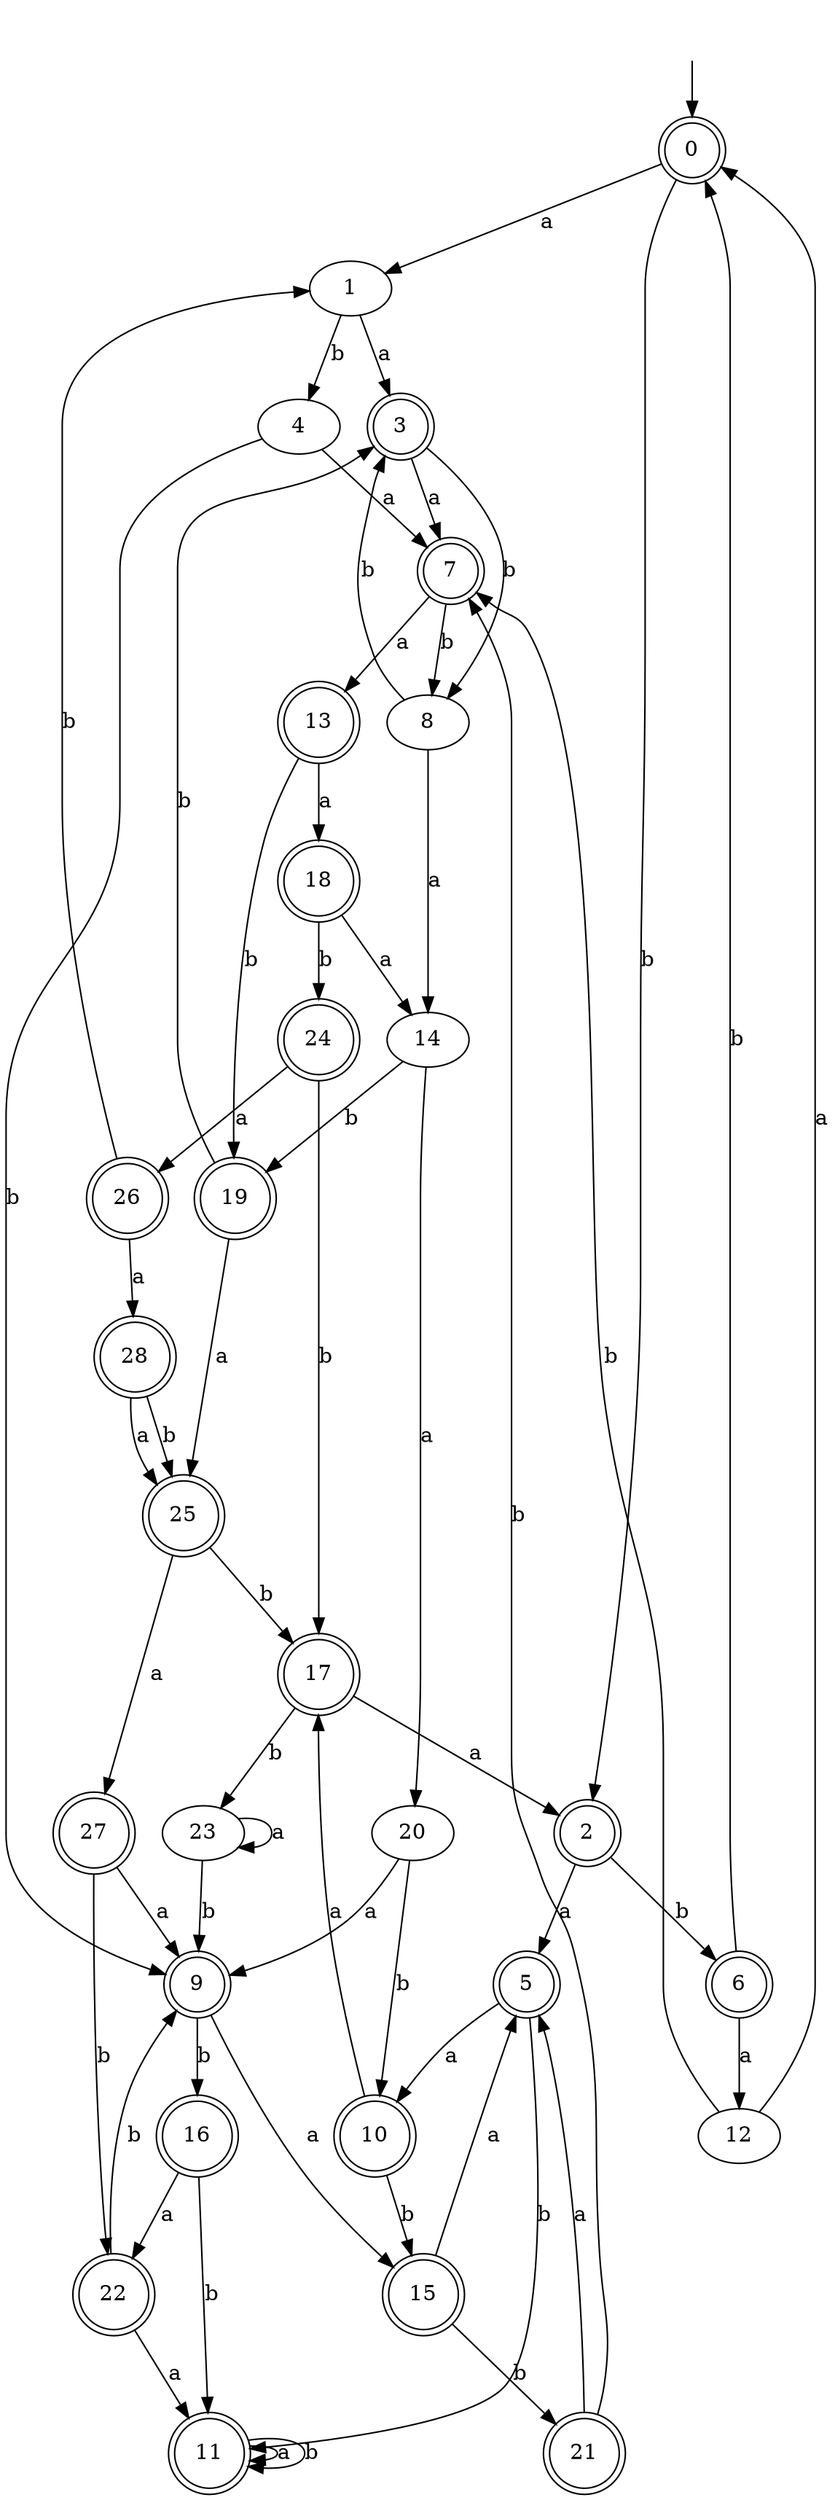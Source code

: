 digraph RandomDFA {
  __start0 [label="", shape=none];
  __start0 -> 0 [label=""];
  0 [shape=circle] [shape=doublecircle]
  0 -> 1 [label="a"]
  0 -> 2 [label="b"]
  1
  1 -> 3 [label="a"]
  1 -> 4 [label="b"]
  2 [shape=doublecircle]
  2 -> 5 [label="a"]
  2 -> 6 [label="b"]
  3 [shape=doublecircle]
  3 -> 7 [label="a"]
  3 -> 8 [label="b"]
  4
  4 -> 7 [label="a"]
  4 -> 9 [label="b"]
  5 [shape=doublecircle]
  5 -> 10 [label="a"]
  5 -> 11 [label="b"]
  6 [shape=doublecircle]
  6 -> 12 [label="a"]
  6 -> 0 [label="b"]
  7 [shape=doublecircle]
  7 -> 13 [label="a"]
  7 -> 8 [label="b"]
  8
  8 -> 14 [label="a"]
  8 -> 3 [label="b"]
  9 [shape=doublecircle]
  9 -> 15 [label="a"]
  9 -> 16 [label="b"]
  10 [shape=doublecircle]
  10 -> 17 [label="a"]
  10 -> 15 [label="b"]
  11 [shape=doublecircle]
  11 -> 11 [label="a"]
  11 -> 11 [label="b"]
  12
  12 -> 0 [label="a"]
  12 -> 7 [label="b"]
  13 [shape=doublecircle]
  13 -> 18 [label="a"]
  13 -> 19 [label="b"]
  14
  14 -> 20 [label="a"]
  14 -> 19 [label="b"]
  15 [shape=doublecircle]
  15 -> 5 [label="a"]
  15 -> 21 [label="b"]
  16 [shape=doublecircle]
  16 -> 22 [label="a"]
  16 -> 11 [label="b"]
  17 [shape=doublecircle]
  17 -> 2 [label="a"]
  17 -> 23 [label="b"]
  18 [shape=doublecircle]
  18 -> 14 [label="a"]
  18 -> 24 [label="b"]
  19 [shape=doublecircle]
  19 -> 25 [label="a"]
  19 -> 3 [label="b"]
  20
  20 -> 9 [label="a"]
  20 -> 10 [label="b"]
  21 [shape=doublecircle]
  21 -> 5 [label="a"]
  21 -> 7 [label="b"]
  22 [shape=doublecircle]
  22 -> 11 [label="a"]
  22 -> 9 [label="b"]
  23
  23 -> 23 [label="a"]
  23 -> 9 [label="b"]
  24 [shape=doublecircle]
  24 -> 26 [label="a"]
  24 -> 17 [label="b"]
  25 [shape=doublecircle]
  25 -> 27 [label="a"]
  25 -> 17 [label="b"]
  26 [shape=doublecircle]
  26 -> 28 [label="a"]
  26 -> 1 [label="b"]
  27 [shape=doublecircle]
  27 -> 9 [label="a"]
  27 -> 22 [label="b"]
  28 [shape=doublecircle]
  28 -> 25 [label="a"]
  28 -> 25 [label="b"]
}
